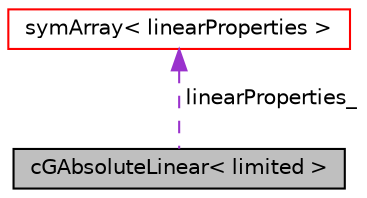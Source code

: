 digraph "cGAbsoluteLinear&lt; limited &gt;"
{
 // LATEX_PDF_SIZE
  edge [fontname="Helvetica",fontsize="10",labelfontname="Helvetica",labelfontsize="10"];
  node [fontname="Helvetica",fontsize="10",shape=record];
  Node1 [label="cGAbsoluteLinear\< limited \>",height=0.2,width=0.4,color="black", fillcolor="grey75", style="filled", fontcolor="black",tooltip=" "];
  Node2 -> Node1 [dir="back",color="darkorchid3",fontsize="10",style="dashed",label=" linearProperties_" ,fontname="Helvetica"];
  Node2 [label="symArray\< linearProperties \>",height=0.2,width=0.4,color="red", fillcolor="white", style="filled",URL="$classpFlow_1_1symArray.html",tooltip=" "];
}
